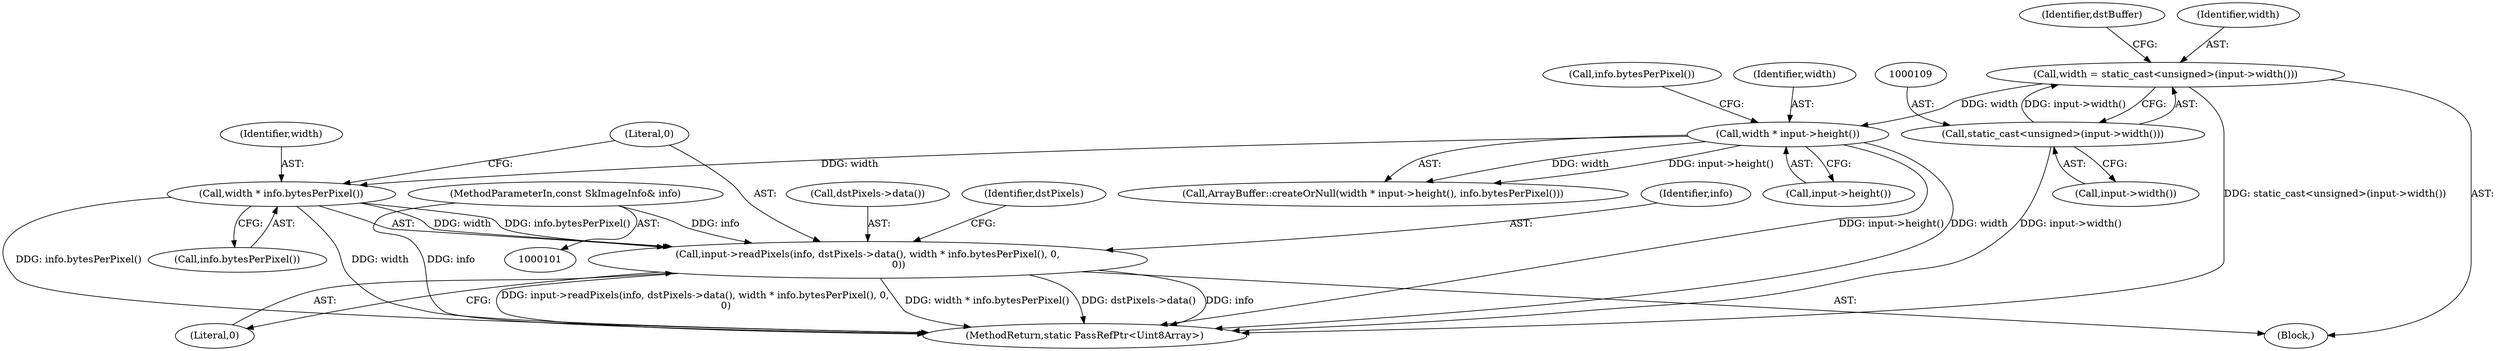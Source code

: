 digraph "0_Chrome_d59a4441697f6253e7dc3f7ae5caad6e5fd2c778_0@API" {
"1000131" [label="(Call,input->readPixels(info, dstPixels->data(), width * info.bytesPerPixel(), 0,\n                    0))"];
"1000103" [label="(MethodParameterIn,const SkImageInfo& info)"];
"1000134" [label="(Call,width * info.bytesPerPixel())"];
"1000115" [label="(Call,width * input->height())"];
"1000106" [label="(Call,width = static_cast<unsigned>(input->width()))"];
"1000108" [label="(Call,static_cast<unsigned>(input->width()))"];
"1000118" [label="(Call,info.bytesPerPixel())"];
"1000134" [label="(Call,width * info.bytesPerPixel())"];
"1000114" [label="(Call,ArrayBuffer::createOrNull(width * input->height(), info.bytesPerPixel()))"];
"1000115" [label="(Call,width * input->height())"];
"1000108" [label="(Call,static_cast<unsigned>(input->width()))"];
"1000117" [label="(Call,input->height())"];
"1000132" [label="(Identifier,info)"];
"1000137" [label="(Literal,0)"];
"1000113" [label="(Identifier,dstBuffer)"];
"1000135" [label="(Identifier,width)"];
"1000131" [label="(Call,input->readPixels(info, dstPixels->data(), width * info.bytesPerPixel(), 0,\n                    0))"];
"1000136" [label="(Call,info.bytesPerPixel())"];
"1000110" [label="(Call,input->width())"];
"1000133" [label="(Call,dstPixels->data())"];
"1000107" [label="(Identifier,width)"];
"1000104" [label="(Block,)"];
"1000116" [label="(Identifier,width)"];
"1000138" [label="(Literal,0)"];
"1000106" [label="(Call,width = static_cast<unsigned>(input->width()))"];
"1000141" [label="(MethodReturn,static PassRefPtr<Uint8Array>)"];
"1000140" [label="(Identifier,dstPixels)"];
"1000103" [label="(MethodParameterIn,const SkImageInfo& info)"];
"1000131" -> "1000104"  [label="AST: "];
"1000131" -> "1000138"  [label="CFG: "];
"1000132" -> "1000131"  [label="AST: "];
"1000133" -> "1000131"  [label="AST: "];
"1000134" -> "1000131"  [label="AST: "];
"1000137" -> "1000131"  [label="AST: "];
"1000138" -> "1000131"  [label="AST: "];
"1000140" -> "1000131"  [label="CFG: "];
"1000131" -> "1000141"  [label="DDG: info"];
"1000131" -> "1000141"  [label="DDG: input->readPixels(info, dstPixels->data(), width * info.bytesPerPixel(), 0,\n                    0)"];
"1000131" -> "1000141"  [label="DDG: width * info.bytesPerPixel()"];
"1000131" -> "1000141"  [label="DDG: dstPixels->data()"];
"1000103" -> "1000131"  [label="DDG: info"];
"1000134" -> "1000131"  [label="DDG: width"];
"1000134" -> "1000131"  [label="DDG: info.bytesPerPixel()"];
"1000103" -> "1000101"  [label="AST: "];
"1000103" -> "1000141"  [label="DDG: info"];
"1000134" -> "1000136"  [label="CFG: "];
"1000135" -> "1000134"  [label="AST: "];
"1000136" -> "1000134"  [label="AST: "];
"1000137" -> "1000134"  [label="CFG: "];
"1000134" -> "1000141"  [label="DDG: info.bytesPerPixel()"];
"1000134" -> "1000141"  [label="DDG: width"];
"1000115" -> "1000134"  [label="DDG: width"];
"1000115" -> "1000114"  [label="AST: "];
"1000115" -> "1000117"  [label="CFG: "];
"1000116" -> "1000115"  [label="AST: "];
"1000117" -> "1000115"  [label="AST: "];
"1000118" -> "1000115"  [label="CFG: "];
"1000115" -> "1000141"  [label="DDG: input->height()"];
"1000115" -> "1000141"  [label="DDG: width"];
"1000115" -> "1000114"  [label="DDG: width"];
"1000115" -> "1000114"  [label="DDG: input->height()"];
"1000106" -> "1000115"  [label="DDG: width"];
"1000106" -> "1000104"  [label="AST: "];
"1000106" -> "1000108"  [label="CFG: "];
"1000107" -> "1000106"  [label="AST: "];
"1000108" -> "1000106"  [label="AST: "];
"1000113" -> "1000106"  [label="CFG: "];
"1000106" -> "1000141"  [label="DDG: static_cast<unsigned>(input->width())"];
"1000108" -> "1000106"  [label="DDG: input->width()"];
"1000108" -> "1000110"  [label="CFG: "];
"1000109" -> "1000108"  [label="AST: "];
"1000110" -> "1000108"  [label="AST: "];
"1000108" -> "1000141"  [label="DDG: input->width()"];
}
